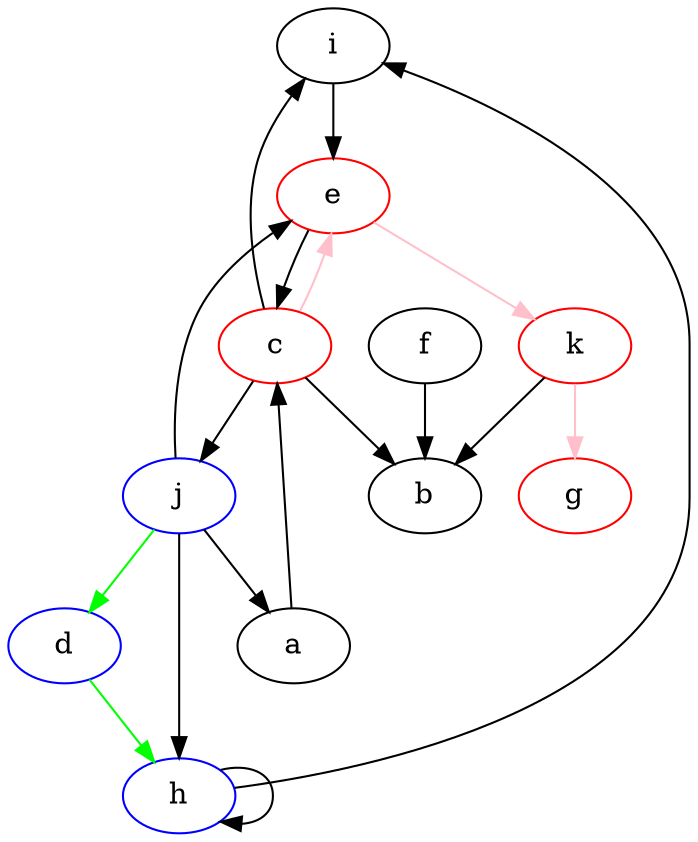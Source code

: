 digraph {
	i [];
	e [color="red"];
	c [color="red"];
	b [];
	j [color="blue"];
	f [];
	d [color="blue"];
	h [color="blue"];
	a [];
	k [color="red"];
	g [color="red"];

	i -> e [];
	c -> b [];
	c -> e [color="pink"];
	c -> j [];
	c -> i [];
	f -> b [];
	d -> h [color="green"];
	h -> h [];
	h -> i [];
	a -> c [];
	k -> g [color="pink"];
	k -> b [];
	e -> k [color="pink"];
	e -> c [];
	j -> a [];
	j -> e [];
	j -> d [color="green"];
	j -> h [];
}